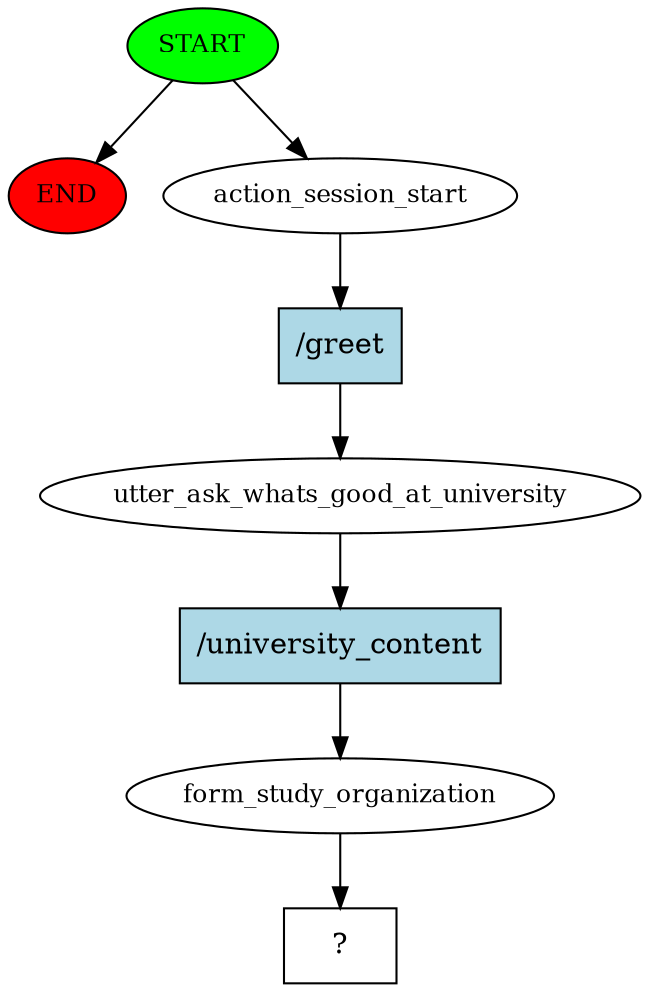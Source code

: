 digraph  {
0 [class="start active", fillcolor=green, fontsize=12, label=START, style=filled];
"-1" [class=end, fillcolor=red, fontsize=12, label=END, style=filled];
1 [class=active, fontsize=12, label=action_session_start];
2 [class=active, fontsize=12, label=utter_ask_whats_good_at_university];
3 [class=active, fontsize=12, label=form_study_organization];
4 [class="intent dashed active", label="  ?  ", shape=rect];
5 [class="intent active", fillcolor=lightblue, label="/greet", shape=rect, style=filled];
6 [class="intent active", fillcolor=lightblue, label="/university_content", shape=rect, style=filled];
0 -> "-1"  [class="", key=NONE, label=""];
0 -> 1  [class=active, key=NONE, label=""];
1 -> 5  [class=active, key=0];
2 -> 6  [class=active, key=0];
3 -> 4  [class=active, key=NONE, label=""];
5 -> 2  [class=active, key=0];
6 -> 3  [class=active, key=0];
}
